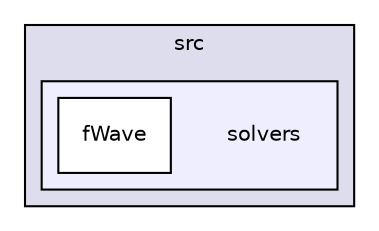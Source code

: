 digraph "src/solvers" {
  compound=true
  node [ fontsize="10", fontname="Helvetica"];
  edge [ labelfontsize="10", labelfontname="Helvetica"];
  subgraph clusterdir_68267d1309a1af8e8297ef4c3efbcdba {
    graph [ bgcolor="#ddddee", pencolor="black", label="src" fontname="Helvetica", fontsize="10", URL="dir_68267d1309a1af8e8297ef4c3efbcdba.html"]
  subgraph clusterdir_19373f467389307dc54ab8a6e9e19559 {
    graph [ bgcolor="#eeeeff", pencolor="black", label="" URL="dir_19373f467389307dc54ab8a6e9e19559.html"];
    dir_19373f467389307dc54ab8a6e9e19559 [shape=plaintext label="solvers"];
  dir_fa8d9d76381ea09976f5c35889ec758a [shape=box label="fWave" fillcolor="white" style="filled" URL="dir_fa8d9d76381ea09976f5c35889ec758a.html"];
  }
  }
}
